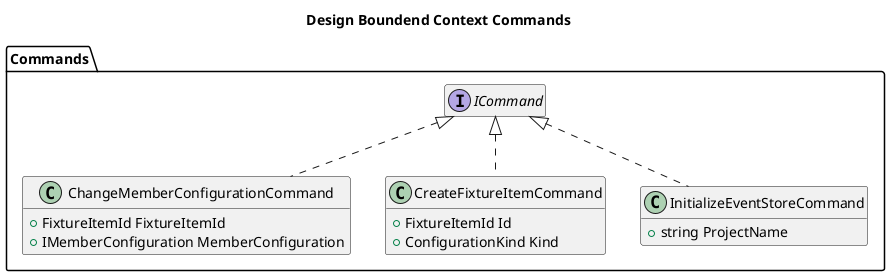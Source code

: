 @startuml Design Boundend Context Commands
hide empty members

title Design Boundend Context Commands

package Commands{
    class ChangeMemberConfigurationCommand implements ICommand{
        + FixtureItemId FixtureItemId
        + IMemberConfiguration MemberConfiguration
    }

    class CreateFixtureItemCommand implements ICommand{
        + FixtureItemId Id
        + ConfigurationKind Kind
    }
    
    class InitializeEventStoreCommand implements ICommand{
        + string ProjectName
    }
}

@enduml